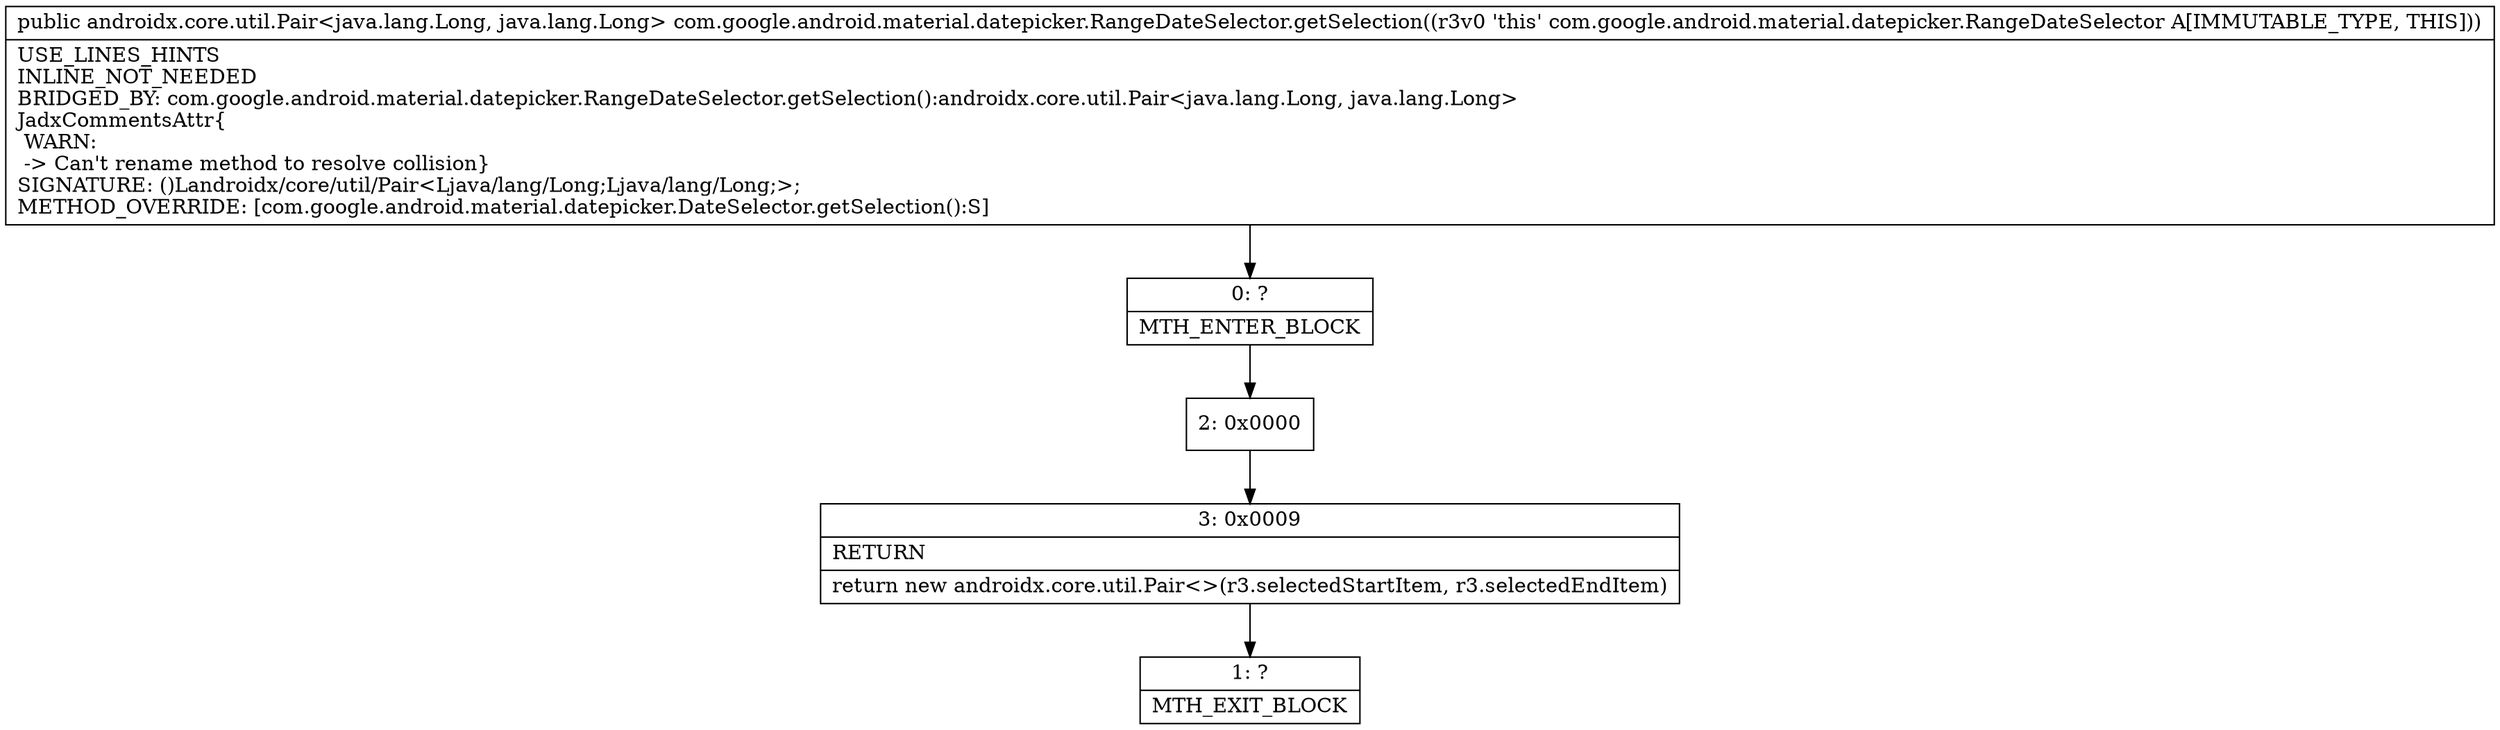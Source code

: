 digraph "CFG forcom.google.android.material.datepicker.RangeDateSelector.getSelection()Landroidx\/core\/util\/Pair;" {
Node_0 [shape=record,label="{0\:\ ?|MTH_ENTER_BLOCK\l}"];
Node_2 [shape=record,label="{2\:\ 0x0000}"];
Node_3 [shape=record,label="{3\:\ 0x0009|RETURN\l|return new androidx.core.util.Pair\<\>(r3.selectedStartItem, r3.selectedEndItem)\l}"];
Node_1 [shape=record,label="{1\:\ ?|MTH_EXIT_BLOCK\l}"];
MethodNode[shape=record,label="{public androidx.core.util.Pair\<java.lang.Long, java.lang.Long\> com.google.android.material.datepicker.RangeDateSelector.getSelection((r3v0 'this' com.google.android.material.datepicker.RangeDateSelector A[IMMUTABLE_TYPE, THIS]))  | USE_LINES_HINTS\lINLINE_NOT_NEEDED\lBRIDGED_BY: com.google.android.material.datepicker.RangeDateSelector.getSelection():androidx.core.util.Pair\<java.lang.Long, java.lang.Long\>\lJadxCommentsAttr\{\l WARN: \l \-\> Can't rename method to resolve collision\}\lSIGNATURE: ()Landroidx\/core\/util\/Pair\<Ljava\/lang\/Long;Ljava\/lang\/Long;\>;\lMETHOD_OVERRIDE: [com.google.android.material.datepicker.DateSelector.getSelection():S]\l}"];
MethodNode -> Node_0;Node_0 -> Node_2;
Node_2 -> Node_3;
Node_3 -> Node_1;
}

